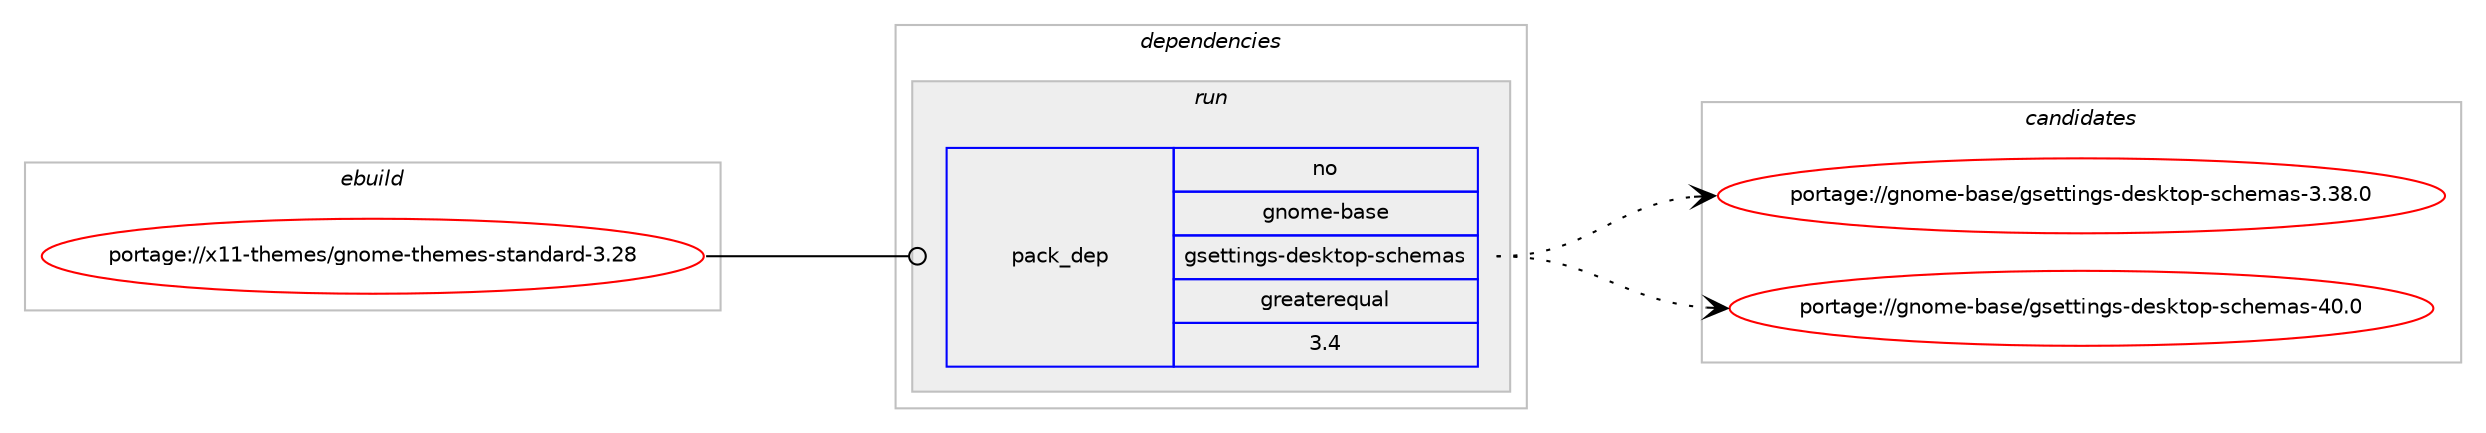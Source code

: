 digraph prolog {

# *************
# Graph options
# *************

newrank=true;
concentrate=true;
compound=true;
graph [rankdir=LR,fontname=Helvetica,fontsize=10,ranksep=1.5];#, ranksep=2.5, nodesep=0.2];
edge  [arrowhead=vee];
node  [fontname=Helvetica,fontsize=10];

# **********
# The ebuild
# **********

subgraph cluster_leftcol {
color=gray;
rank=same;
label=<<i>ebuild</i>>;
id [label="portage://x11-themes/gnome-themes-standard-3.28", color=red, width=4, href="../x11-themes/gnome-themes-standard-3.28.svg"];
}

# ****************
# The dependencies
# ****************

subgraph cluster_midcol {
color=gray;
label=<<i>dependencies</i>>;
subgraph cluster_compile {
fillcolor="#eeeeee";
style=filled;
label=<<i>compile</i>>;
# *** BEGIN UNKNOWN DEPENDENCY TYPE (TODO) ***
# id -> package_dependency(portage://x11-themes/gnome-themes-standard-3.28,install,no,dev-util,desktop-file-utils,none,[,,],[],[])
# *** END UNKNOWN DEPENDENCY TYPE (TODO) ***

# *** BEGIN UNKNOWN DEPENDENCY TYPE (TODO) ***
# id -> package_dependency(portage://x11-themes/gnome-themes-standard-3.28,install,no,x11-misc,shared-mime-info,none,[,,],[],[])
# *** END UNKNOWN DEPENDENCY TYPE (TODO) ***

}
subgraph cluster_compileandrun {
fillcolor="#eeeeee";
style=filled;
label=<<i>compile and run</i>>;
}
subgraph cluster_run {
fillcolor="#eeeeee";
style=filled;
label=<<i>run</i>>;
subgraph pack667 {
dependency1181 [label=<<TABLE BORDER="0" CELLBORDER="1" CELLSPACING="0" CELLPADDING="4" WIDTH="220"><TR><TD ROWSPAN="6" CELLPADDING="30">pack_dep</TD></TR><TR><TD WIDTH="110">no</TD></TR><TR><TD>gnome-base</TD></TR><TR><TD>gsettings-desktop-schemas</TD></TR><TR><TD>greaterequal</TD></TR><TR><TD>3.4</TD></TR></TABLE>>, shape=none, color=blue];
}
id:e -> dependency1181:w [weight=20,style="solid",arrowhead="odot"];
}
}

# **************
# The candidates
# **************

subgraph cluster_choices {
rank=same;
color=gray;
label=<<i>candidates</i>>;

subgraph choice667 {
color=black;
nodesep=1;
choice103110111109101459897115101471031151011161161051101031154510010111510711611111245115991041011099711545514651564648 [label="portage://gnome-base/gsettings-desktop-schemas-3.38.0", color=red, width=4,href="../gnome-base/gsettings-desktop-schemas-3.38.0.svg"];
choice10311011110910145989711510147103115101116116105110103115451001011151071161111124511599104101109971154552484648 [label="portage://gnome-base/gsettings-desktop-schemas-40.0", color=red, width=4,href="../gnome-base/gsettings-desktop-schemas-40.0.svg"];
dependency1181:e -> choice103110111109101459897115101471031151011161161051101031154510010111510711611111245115991041011099711545514651564648:w [style=dotted,weight="100"];
dependency1181:e -> choice10311011110910145989711510147103115101116116105110103115451001011151071161111124511599104101109971154552484648:w [style=dotted,weight="100"];
}
}

}
